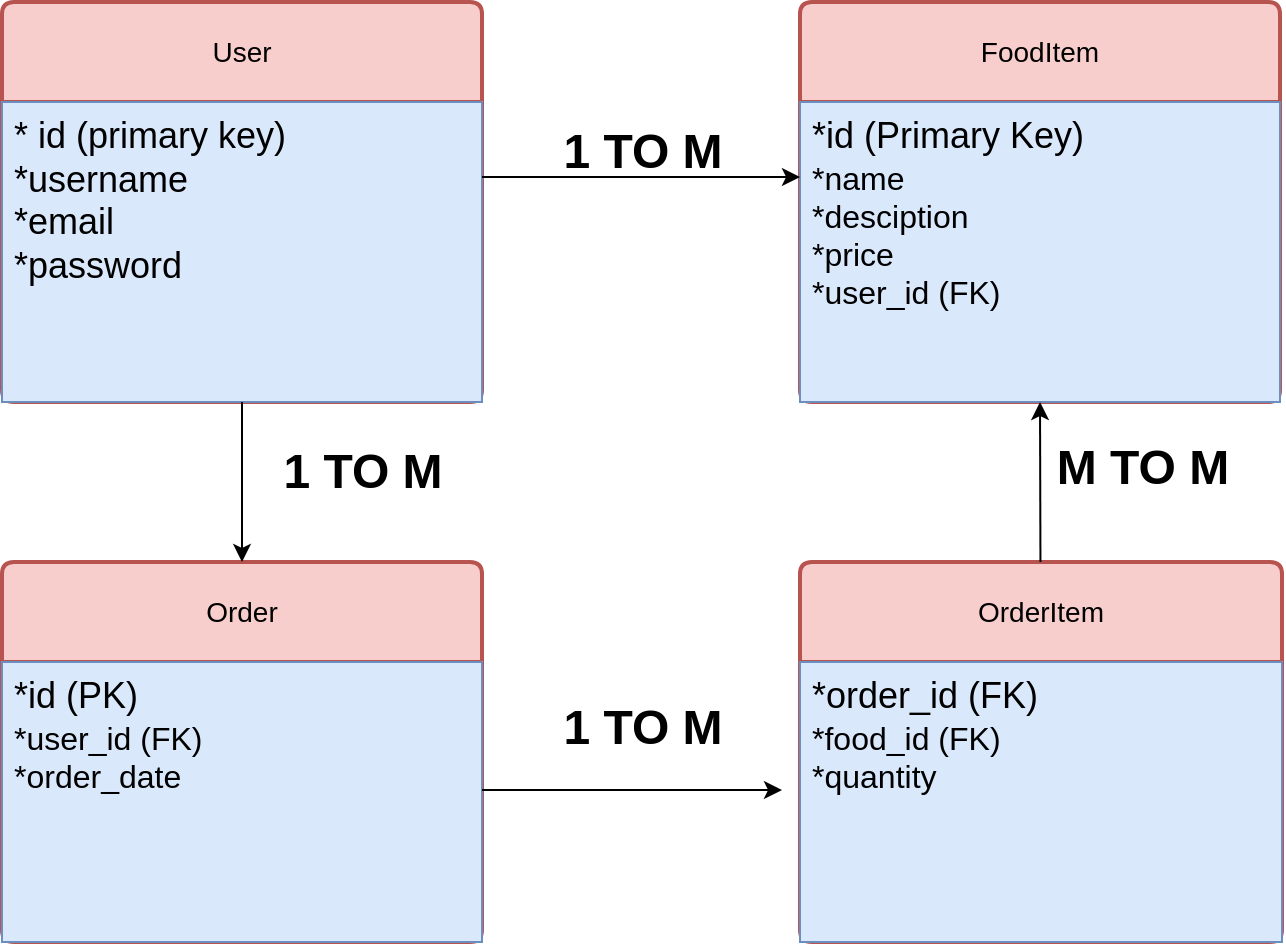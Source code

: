 <mxfile version="24.6.4" type="github">
  <diagram name="Page-1" id="Xld8LTtunJzqU2MNTG1y">
    <mxGraphModel dx="1644" dy="507" grid="1" gridSize="10" guides="1" tooltips="1" connect="1" arrows="1" fold="1" page="1" pageScale="1" pageWidth="850" pageHeight="1100" math="0" shadow="0">
      <root>
        <mxCell id="0" />
        <mxCell id="1" parent="0" />
        <mxCell id="5ZD0j_dcl06lkLH1A-iH-1" value="User" style="swimlane;childLayout=stackLayout;horizontal=1;startSize=50;horizontalStack=0;rounded=1;fontSize=14;fontStyle=0;strokeWidth=2;resizeParent=0;resizeLast=1;shadow=0;dashed=0;align=center;arcSize=4;whiteSpace=wrap;html=1;fillColor=#f8cecc;strokeColor=#b85450;" vertex="1" parent="1">
          <mxGeometry y="40" width="240" height="200" as="geometry" />
        </mxCell>
        <mxCell id="5ZD0j_dcl06lkLH1A-iH-2" value="&lt;font style=&quot;font-size: 18px;&quot;&gt;* id (primary key)&lt;/font&gt;&lt;br&gt;&lt;font style=&quot;font-size: 18px;&quot;&gt;*username&lt;/font&gt;&lt;br&gt;&lt;font style=&quot;font-size: 18px;&quot;&gt;*email&lt;/font&gt;&lt;div&gt;&lt;font style=&quot;font-size: 18px;&quot;&gt;*password&lt;/font&gt;&lt;/div&gt;" style="align=left;strokeColor=#6c8ebf;fillColor=#dae8fc;spacingLeft=4;fontSize=12;verticalAlign=top;resizable=0;rotatable=0;part=1;html=1;" vertex="1" parent="5ZD0j_dcl06lkLH1A-iH-1">
          <mxGeometry y="50" width="240" height="150" as="geometry" />
        </mxCell>
        <mxCell id="5ZD0j_dcl06lkLH1A-iH-3" value="FoodItem" style="swimlane;childLayout=stackLayout;horizontal=1;startSize=50;horizontalStack=0;rounded=1;fontSize=14;fontStyle=0;strokeWidth=2;resizeParent=0;resizeLast=1;shadow=0;dashed=0;align=center;arcSize=4;whiteSpace=wrap;html=1;fillColor=#f8cecc;strokeColor=#b85450;" vertex="1" parent="1">
          <mxGeometry x="399" y="40" width="240" height="200" as="geometry" />
        </mxCell>
        <mxCell id="5ZD0j_dcl06lkLH1A-iH-4" value="&lt;font style=&quot;font-size: 18px;&quot;&gt;*id (Primary Key)&lt;/font&gt;&lt;div&gt;&lt;font size=&quot;3&quot;&gt;*name&lt;/font&gt;&lt;/div&gt;&lt;div&gt;&lt;font size=&quot;3&quot;&gt;*desciption&lt;/font&gt;&lt;/div&gt;&lt;div&gt;&lt;font size=&quot;3&quot;&gt;*price&lt;/font&gt;&lt;/div&gt;&lt;div&gt;&lt;font size=&quot;3&quot;&gt;*user_id (FK)&lt;/font&gt;&lt;br&gt;&lt;br&gt;&lt;/div&gt;" style="align=left;strokeColor=#6c8ebf;fillColor=#dae8fc;spacingLeft=4;fontSize=12;verticalAlign=top;resizable=0;rotatable=0;part=1;html=1;" vertex="1" parent="5ZD0j_dcl06lkLH1A-iH-3">
          <mxGeometry y="50" width="240" height="150" as="geometry" />
        </mxCell>
        <mxCell id="5ZD0j_dcl06lkLH1A-iH-7" value="Order" style="swimlane;childLayout=stackLayout;horizontal=1;startSize=50;horizontalStack=0;rounded=1;fontSize=14;fontStyle=0;strokeWidth=2;resizeParent=0;resizeLast=1;shadow=0;dashed=0;align=center;arcSize=4;whiteSpace=wrap;html=1;fillColor=#f8cecc;strokeColor=#b85450;" vertex="1" parent="1">
          <mxGeometry y="320" width="240" height="190" as="geometry" />
        </mxCell>
        <mxCell id="5ZD0j_dcl06lkLH1A-iH-8" value="&lt;font style=&quot;font-size: 18px;&quot;&gt;*id (PK)&lt;/font&gt;&lt;div&gt;&lt;font size=&quot;3&quot;&gt;*user_id (FK)&lt;/font&gt;&lt;/div&gt;&lt;div&gt;&lt;font size=&quot;3&quot;&gt;*order_date&lt;/font&gt;&lt;/div&gt;" style="align=left;strokeColor=#6c8ebf;fillColor=#dae8fc;spacingLeft=4;fontSize=12;verticalAlign=top;resizable=0;rotatable=0;part=1;html=1;" vertex="1" parent="5ZD0j_dcl06lkLH1A-iH-7">
          <mxGeometry y="50" width="240" height="140" as="geometry" />
        </mxCell>
        <mxCell id="5ZD0j_dcl06lkLH1A-iH-9" value="OrderItem" style="swimlane;childLayout=stackLayout;horizontal=1;startSize=50;horizontalStack=0;rounded=1;fontSize=14;fontStyle=0;strokeWidth=2;resizeParent=0;resizeLast=1;shadow=0;dashed=0;align=center;arcSize=4;whiteSpace=wrap;html=1;fillColor=#f8cecc;strokeColor=#b85450;" vertex="1" parent="1">
          <mxGeometry x="399" y="320" width="241" height="190" as="geometry" />
        </mxCell>
        <mxCell id="5ZD0j_dcl06lkLH1A-iH-10" value="&lt;font style=&quot;font-size: 18px;&quot;&gt;*order_id (FK)&lt;/font&gt;&lt;div&gt;&lt;font size=&quot;3&quot;&gt;*food_id (FK)&amp;nbsp;&lt;/font&gt;&lt;/div&gt;&lt;div&gt;&lt;font size=&quot;3&quot;&gt;*quantity&lt;/font&gt;&lt;/div&gt;" style="align=left;strokeColor=#6c8ebf;fillColor=#dae8fc;spacingLeft=4;fontSize=12;verticalAlign=top;resizable=0;rotatable=0;part=1;html=1;" vertex="1" parent="5ZD0j_dcl06lkLH1A-iH-9">
          <mxGeometry y="50" width="241" height="140" as="geometry" />
        </mxCell>
        <mxCell id="5ZD0j_dcl06lkLH1A-iH-11" value="" style="endArrow=classic;html=1;rounded=0;exitX=1;exitY=0.25;exitDx=0;exitDy=0;entryX=0;entryY=0.25;entryDx=0;entryDy=0;" edge="1" parent="1" source="5ZD0j_dcl06lkLH1A-iH-2" target="5ZD0j_dcl06lkLH1A-iH-4">
          <mxGeometry width="50" height="50" relative="1" as="geometry">
            <mxPoint x="300" y="290" as="sourcePoint" />
            <mxPoint x="350" y="240" as="targetPoint" />
          </mxGeometry>
        </mxCell>
        <mxCell id="5ZD0j_dcl06lkLH1A-iH-12" value="" style="endArrow=classic;html=1;rounded=0;entryX=0.5;entryY=1;entryDx=0;entryDy=0;" edge="1" parent="1" source="5ZD0j_dcl06lkLH1A-iH-9" target="5ZD0j_dcl06lkLH1A-iH-4">
          <mxGeometry width="50" height="50" relative="1" as="geometry">
            <mxPoint x="280" y="290" as="sourcePoint" />
            <mxPoint x="500" y="240" as="targetPoint" />
          </mxGeometry>
        </mxCell>
        <mxCell id="5ZD0j_dcl06lkLH1A-iH-13" value="&lt;h1&gt;1 TO M&lt;/h1&gt;" style="text;html=1;align=center;verticalAlign=middle;resizable=0;points=[];autosize=1;strokeColor=none;fillColor=none;" vertex="1" parent="1">
          <mxGeometry x="270" y="80" width="100" height="70" as="geometry" />
        </mxCell>
        <mxCell id="5ZD0j_dcl06lkLH1A-iH-14" value="" style="endArrow=classic;html=1;rounded=0;exitX=0.5;exitY=1;exitDx=0;exitDy=0;entryX=0.5;entryY=0;entryDx=0;entryDy=0;" edge="1" parent="1" source="5ZD0j_dcl06lkLH1A-iH-1" target="5ZD0j_dcl06lkLH1A-iH-7">
          <mxGeometry width="50" height="50" relative="1" as="geometry">
            <mxPoint x="280" y="290" as="sourcePoint" />
            <mxPoint x="330" y="240" as="targetPoint" />
          </mxGeometry>
        </mxCell>
        <mxCell id="5ZD0j_dcl06lkLH1A-iH-15" value="&lt;h1&gt;1 TO M&lt;/h1&gt;" style="text;html=1;align=center;verticalAlign=middle;resizable=0;points=[];autosize=1;strokeColor=none;fillColor=none;" vertex="1" parent="1">
          <mxGeometry x="130" y="240" width="100" height="70" as="geometry" />
        </mxCell>
        <mxCell id="5ZD0j_dcl06lkLH1A-iH-16" value="" style="endArrow=classic;html=1;rounded=0;exitX=1;exitY=0.457;exitDx=0;exitDy=0;exitPerimeter=0;" edge="1" parent="1" source="5ZD0j_dcl06lkLH1A-iH-8">
          <mxGeometry width="50" height="50" relative="1" as="geometry">
            <mxPoint x="280" y="290" as="sourcePoint" />
            <mxPoint x="390" y="434" as="targetPoint" />
          </mxGeometry>
        </mxCell>
        <mxCell id="5ZD0j_dcl06lkLH1A-iH-17" value="&lt;h1&gt;1 TO M&lt;/h1&gt;" style="text;html=1;align=center;verticalAlign=middle;resizable=0;points=[];autosize=1;strokeColor=none;fillColor=none;" vertex="1" parent="1">
          <mxGeometry x="270" y="368" width="100" height="70" as="geometry" />
        </mxCell>
        <mxCell id="5ZD0j_dcl06lkLH1A-iH-18" value="&lt;h1&gt;M TO M&lt;/h1&gt;" style="text;html=1;align=center;verticalAlign=middle;resizable=0;points=[];autosize=1;strokeColor=none;fillColor=none;" vertex="1" parent="1">
          <mxGeometry x="515" y="238" width="110" height="70" as="geometry" />
        </mxCell>
      </root>
    </mxGraphModel>
  </diagram>
</mxfile>
